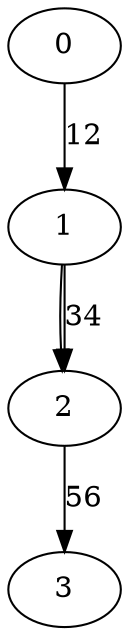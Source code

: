 digraph g
{
0;1;2;3;
0 -> 1 [label="12"];
1 -> 2 [label=""];
1 -> 2 [label="34"];
2 -> 3 [label="56"];
}
